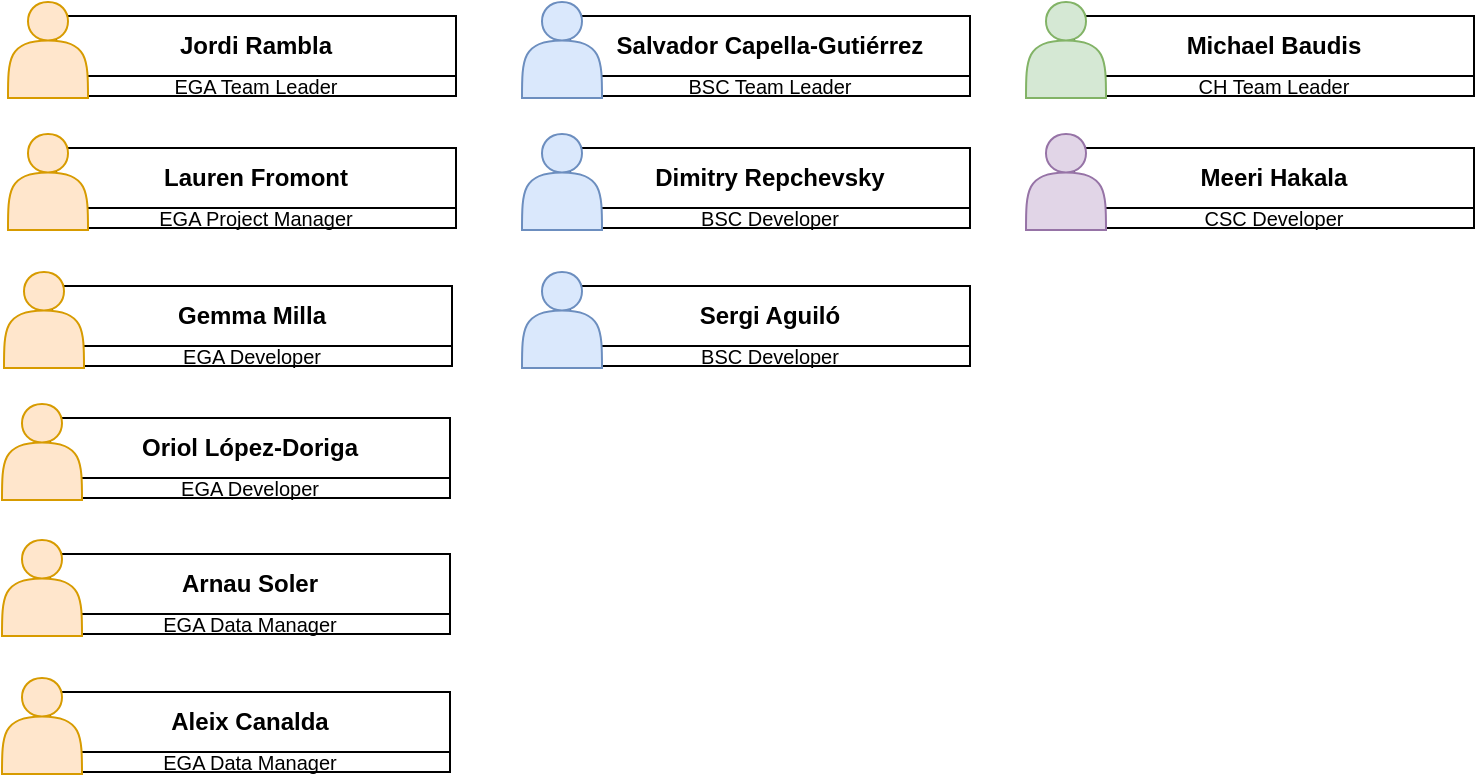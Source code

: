 <mxfile version="21.1.8" type="github">
  <diagram name="Página-1" id="jWEhTHAYosUpWfs6-m_m">
    <mxGraphModel dx="954" dy="559" grid="1" gridSize="10" guides="1" tooltips="1" connect="1" arrows="1" fold="1" page="1" pageScale="1" pageWidth="827" pageHeight="1169" math="0" shadow="0">
      <root>
        <mxCell id="0" />
        <mxCell id="1" parent="0" />
        <mxCell id="XjQ97yaPdQ1Qtbp-YtoY-8" value="" style="group" vertex="1" connectable="0" parent="1">
          <mxGeometry x="13" y="40" width="224" height="48" as="geometry" />
        </mxCell>
        <mxCell id="XjQ97yaPdQ1Qtbp-YtoY-7" value="&lt;span&gt;&lt;font style=&quot;font-size: 10px;&quot;&gt;EGA Team Leader&lt;/font&gt;&lt;/span&gt;" style="rounded=0;whiteSpace=wrap;html=1;fontStyle=0" vertex="1" parent="XjQ97yaPdQ1Qtbp-YtoY-8">
          <mxGeometry x="24" y="37" width="200" height="10" as="geometry" />
        </mxCell>
        <mxCell id="XjQ97yaPdQ1Qtbp-YtoY-5" value="Jordi Rambla" style="rounded=0;whiteSpace=wrap;html=1;fontStyle=1" vertex="1" parent="XjQ97yaPdQ1Qtbp-YtoY-8">
          <mxGeometry x="24" y="7" width="200" height="30" as="geometry" />
        </mxCell>
        <mxCell id="XjQ97yaPdQ1Qtbp-YtoY-3" value="" style="shape=actor;whiteSpace=wrap;html=1;fillColor=#ffe6cc;strokeColor=#d79b00;" vertex="1" parent="XjQ97yaPdQ1Qtbp-YtoY-8">
          <mxGeometry width="40" height="48" as="geometry" />
        </mxCell>
        <mxCell id="XjQ97yaPdQ1Qtbp-YtoY-9" value="" style="group" vertex="1" connectable="0" parent="1">
          <mxGeometry x="270" y="40" width="224" height="48" as="geometry" />
        </mxCell>
        <mxCell id="XjQ97yaPdQ1Qtbp-YtoY-10" value="&lt;span&gt;&lt;font style=&quot;font-size: 10px;&quot;&gt;BSC Team Leader&lt;/font&gt;&lt;/span&gt;" style="rounded=0;whiteSpace=wrap;html=1;fontStyle=0" vertex="1" parent="XjQ97yaPdQ1Qtbp-YtoY-9">
          <mxGeometry x="24" y="37" width="200" height="10" as="geometry" />
        </mxCell>
        <mxCell id="XjQ97yaPdQ1Qtbp-YtoY-11" value="Salvador Capella-Gutiérrez" style="rounded=0;whiteSpace=wrap;html=1;fontStyle=1" vertex="1" parent="XjQ97yaPdQ1Qtbp-YtoY-9">
          <mxGeometry x="24" y="7" width="200" height="30" as="geometry" />
        </mxCell>
        <mxCell id="XjQ97yaPdQ1Qtbp-YtoY-12" value="" style="shape=actor;whiteSpace=wrap;html=1;fillColor=#dae8fc;strokeColor=#6c8ebf;" vertex="1" parent="XjQ97yaPdQ1Qtbp-YtoY-9">
          <mxGeometry width="40" height="48" as="geometry" />
        </mxCell>
        <mxCell id="XjQ97yaPdQ1Qtbp-YtoY-17" value="" style="group" vertex="1" connectable="0" parent="1">
          <mxGeometry x="13" y="106" width="224" height="48" as="geometry" />
        </mxCell>
        <mxCell id="XjQ97yaPdQ1Qtbp-YtoY-18" value="&lt;span&gt;&lt;font style=&quot;font-size: 10px;&quot;&gt;EGA Project Manager&lt;/font&gt;&lt;/span&gt;" style="rounded=0;whiteSpace=wrap;html=1;fontStyle=0" vertex="1" parent="XjQ97yaPdQ1Qtbp-YtoY-17">
          <mxGeometry x="24" y="37" width="200" height="10" as="geometry" />
        </mxCell>
        <mxCell id="XjQ97yaPdQ1Qtbp-YtoY-19" value="Lauren Fromont" style="rounded=0;whiteSpace=wrap;html=1;fontStyle=1" vertex="1" parent="XjQ97yaPdQ1Qtbp-YtoY-17">
          <mxGeometry x="24" y="7" width="200" height="30" as="geometry" />
        </mxCell>
        <mxCell id="XjQ97yaPdQ1Qtbp-YtoY-20" value="" style="shape=actor;whiteSpace=wrap;html=1;fillColor=#ffe6cc;strokeColor=#d79b00;" vertex="1" parent="XjQ97yaPdQ1Qtbp-YtoY-17">
          <mxGeometry width="40" height="48" as="geometry" />
        </mxCell>
        <mxCell id="XjQ97yaPdQ1Qtbp-YtoY-21" value="" style="group" vertex="1" connectable="0" parent="1">
          <mxGeometry x="270" y="106" width="224" height="48" as="geometry" />
        </mxCell>
        <mxCell id="XjQ97yaPdQ1Qtbp-YtoY-22" value="&lt;span&gt;&lt;font style=&quot;font-size: 10px;&quot;&gt;BSC Developer&lt;/font&gt;&lt;/span&gt;" style="rounded=0;whiteSpace=wrap;html=1;fontStyle=0" vertex="1" parent="XjQ97yaPdQ1Qtbp-YtoY-21">
          <mxGeometry x="24" y="37" width="200" height="10" as="geometry" />
        </mxCell>
        <mxCell id="XjQ97yaPdQ1Qtbp-YtoY-23" value="Dimitry Repchevsky" style="rounded=0;whiteSpace=wrap;html=1;fontStyle=1" vertex="1" parent="XjQ97yaPdQ1Qtbp-YtoY-21">
          <mxGeometry x="24" y="7" width="200" height="30" as="geometry" />
        </mxCell>
        <mxCell id="XjQ97yaPdQ1Qtbp-YtoY-24" value="" style="shape=actor;whiteSpace=wrap;html=1;fillColor=#dae8fc;strokeColor=#6c8ebf;" vertex="1" parent="XjQ97yaPdQ1Qtbp-YtoY-21">
          <mxGeometry width="40" height="48" as="geometry" />
        </mxCell>
        <mxCell id="XjQ97yaPdQ1Qtbp-YtoY-25" value="" style="group" vertex="1" connectable="0" parent="1">
          <mxGeometry x="270" y="175" width="224" height="48" as="geometry" />
        </mxCell>
        <mxCell id="XjQ97yaPdQ1Qtbp-YtoY-26" value="&lt;span&gt;&lt;font style=&quot;font-size: 10px;&quot;&gt;BSC Developer&lt;/font&gt;&lt;/span&gt;" style="rounded=0;whiteSpace=wrap;html=1;fontStyle=0" vertex="1" parent="XjQ97yaPdQ1Qtbp-YtoY-25">
          <mxGeometry x="24" y="37" width="200" height="10" as="geometry" />
        </mxCell>
        <mxCell id="XjQ97yaPdQ1Qtbp-YtoY-27" value="Sergi Aguiló" style="rounded=0;whiteSpace=wrap;html=1;fontStyle=1" vertex="1" parent="XjQ97yaPdQ1Qtbp-YtoY-25">
          <mxGeometry x="24" y="7" width="200" height="30" as="geometry" />
        </mxCell>
        <mxCell id="XjQ97yaPdQ1Qtbp-YtoY-28" value="" style="shape=actor;whiteSpace=wrap;html=1;fillColor=#dae8fc;strokeColor=#6c8ebf;" vertex="1" parent="XjQ97yaPdQ1Qtbp-YtoY-25">
          <mxGeometry width="40" height="48" as="geometry" />
        </mxCell>
        <mxCell id="XjQ97yaPdQ1Qtbp-YtoY-29" value="" style="group" vertex="1" connectable="0" parent="1">
          <mxGeometry x="11" y="175" width="224" height="48" as="geometry" />
        </mxCell>
        <mxCell id="XjQ97yaPdQ1Qtbp-YtoY-30" value="&lt;span&gt;&lt;font style=&quot;font-size: 10px;&quot;&gt;EGA Developer&lt;/font&gt;&lt;/span&gt;" style="rounded=0;whiteSpace=wrap;html=1;fontStyle=0" vertex="1" parent="XjQ97yaPdQ1Qtbp-YtoY-29">
          <mxGeometry x="24" y="37" width="200" height="10" as="geometry" />
        </mxCell>
        <mxCell id="XjQ97yaPdQ1Qtbp-YtoY-31" value="Gemma Milla" style="rounded=0;whiteSpace=wrap;html=1;fontStyle=1" vertex="1" parent="XjQ97yaPdQ1Qtbp-YtoY-29">
          <mxGeometry x="24" y="7" width="200" height="30" as="geometry" />
        </mxCell>
        <mxCell id="XjQ97yaPdQ1Qtbp-YtoY-32" value="" style="shape=actor;whiteSpace=wrap;html=1;fillColor=#ffe6cc;strokeColor=#d79b00;" vertex="1" parent="XjQ97yaPdQ1Qtbp-YtoY-29">
          <mxGeometry width="40" height="48" as="geometry" />
        </mxCell>
        <mxCell id="XjQ97yaPdQ1Qtbp-YtoY-33" value="" style="group" vertex="1" connectable="0" parent="1">
          <mxGeometry x="10" y="241" width="224" height="48" as="geometry" />
        </mxCell>
        <mxCell id="XjQ97yaPdQ1Qtbp-YtoY-34" value="&lt;span&gt;&lt;font style=&quot;font-size: 10px;&quot;&gt;EGA Developer&lt;/font&gt;&lt;/span&gt;" style="rounded=0;whiteSpace=wrap;html=1;fontStyle=0" vertex="1" parent="XjQ97yaPdQ1Qtbp-YtoY-33">
          <mxGeometry x="24" y="37" width="200" height="10" as="geometry" />
        </mxCell>
        <mxCell id="XjQ97yaPdQ1Qtbp-YtoY-35" value="Oriol López-Doriga" style="rounded=0;whiteSpace=wrap;html=1;fontStyle=1" vertex="1" parent="XjQ97yaPdQ1Qtbp-YtoY-33">
          <mxGeometry x="24" y="7" width="200" height="30" as="geometry" />
        </mxCell>
        <mxCell id="XjQ97yaPdQ1Qtbp-YtoY-36" value="" style="shape=actor;whiteSpace=wrap;html=1;fillColor=#ffe6cc;strokeColor=#d79b00;" vertex="1" parent="XjQ97yaPdQ1Qtbp-YtoY-33">
          <mxGeometry width="40" height="48" as="geometry" />
        </mxCell>
        <mxCell id="XjQ97yaPdQ1Qtbp-YtoY-37" value="" style="group" vertex="1" connectable="0" parent="1">
          <mxGeometry x="10" y="309" width="224" height="48" as="geometry" />
        </mxCell>
        <mxCell id="XjQ97yaPdQ1Qtbp-YtoY-38" value="&lt;span&gt;&lt;font style=&quot;font-size: 10px;&quot;&gt;EGA Data Manager&lt;/font&gt;&lt;/span&gt;" style="rounded=0;whiteSpace=wrap;html=1;fontStyle=0" vertex="1" parent="XjQ97yaPdQ1Qtbp-YtoY-37">
          <mxGeometry x="24" y="37" width="200" height="10" as="geometry" />
        </mxCell>
        <mxCell id="XjQ97yaPdQ1Qtbp-YtoY-39" value="Arnau Soler" style="rounded=0;whiteSpace=wrap;html=1;fontStyle=1" vertex="1" parent="XjQ97yaPdQ1Qtbp-YtoY-37">
          <mxGeometry x="24" y="7" width="200" height="30" as="geometry" />
        </mxCell>
        <mxCell id="XjQ97yaPdQ1Qtbp-YtoY-40" value="" style="shape=actor;whiteSpace=wrap;html=1;fillColor=#ffe6cc;strokeColor=#d79b00;" vertex="1" parent="XjQ97yaPdQ1Qtbp-YtoY-37">
          <mxGeometry width="40" height="48" as="geometry" />
        </mxCell>
        <mxCell id="XjQ97yaPdQ1Qtbp-YtoY-41" value="" style="group" vertex="1" connectable="0" parent="1">
          <mxGeometry x="10" y="378" width="224" height="48" as="geometry" />
        </mxCell>
        <mxCell id="XjQ97yaPdQ1Qtbp-YtoY-42" value="&lt;span&gt;&lt;font style=&quot;font-size: 10px;&quot;&gt;EGA Data Manager&lt;/font&gt;&lt;/span&gt;" style="rounded=0;whiteSpace=wrap;html=1;fontStyle=0" vertex="1" parent="XjQ97yaPdQ1Qtbp-YtoY-41">
          <mxGeometry x="24" y="37" width="200" height="10" as="geometry" />
        </mxCell>
        <mxCell id="XjQ97yaPdQ1Qtbp-YtoY-43" value="Aleix Canalda" style="rounded=0;whiteSpace=wrap;html=1;fontStyle=1" vertex="1" parent="XjQ97yaPdQ1Qtbp-YtoY-41">
          <mxGeometry x="24" y="7" width="200" height="30" as="geometry" />
        </mxCell>
        <mxCell id="XjQ97yaPdQ1Qtbp-YtoY-44" value="" style="shape=actor;whiteSpace=wrap;html=1;fillColor=#ffe6cc;strokeColor=#d79b00;" vertex="1" parent="XjQ97yaPdQ1Qtbp-YtoY-41">
          <mxGeometry width="40" height="48" as="geometry" />
        </mxCell>
        <mxCell id="XjQ97yaPdQ1Qtbp-YtoY-45" value="" style="group" vertex="1" connectable="0" parent="1">
          <mxGeometry x="522" y="40" width="224" height="48" as="geometry" />
        </mxCell>
        <mxCell id="XjQ97yaPdQ1Qtbp-YtoY-46" value="&lt;span&gt;&lt;font style=&quot;font-size: 10px;&quot;&gt;CH Team Leader&lt;/font&gt;&lt;/span&gt;" style="rounded=0;whiteSpace=wrap;html=1;fontStyle=0" vertex="1" parent="XjQ97yaPdQ1Qtbp-YtoY-45">
          <mxGeometry x="24" y="37" width="200" height="10" as="geometry" />
        </mxCell>
        <mxCell id="XjQ97yaPdQ1Qtbp-YtoY-47" value="Michael Baudis" style="rounded=0;whiteSpace=wrap;html=1;fontStyle=1" vertex="1" parent="XjQ97yaPdQ1Qtbp-YtoY-45">
          <mxGeometry x="24" y="7" width="200" height="30" as="geometry" />
        </mxCell>
        <mxCell id="XjQ97yaPdQ1Qtbp-YtoY-48" value="" style="shape=actor;whiteSpace=wrap;html=1;fillColor=#d5e8d4;strokeColor=#82b366;" vertex="1" parent="XjQ97yaPdQ1Qtbp-YtoY-45">
          <mxGeometry width="40" height="48" as="geometry" />
        </mxCell>
        <mxCell id="XjQ97yaPdQ1Qtbp-YtoY-49" value="" style="group" vertex="1" connectable="0" parent="1">
          <mxGeometry x="522" y="106" width="224" height="48" as="geometry" />
        </mxCell>
        <mxCell id="XjQ97yaPdQ1Qtbp-YtoY-50" value="&lt;span&gt;&lt;font style=&quot;font-size: 10px;&quot;&gt;CSC Developer&lt;/font&gt;&lt;/span&gt;" style="rounded=0;whiteSpace=wrap;html=1;fontStyle=0" vertex="1" parent="XjQ97yaPdQ1Qtbp-YtoY-49">
          <mxGeometry x="24" y="37" width="200" height="10" as="geometry" />
        </mxCell>
        <mxCell id="XjQ97yaPdQ1Qtbp-YtoY-51" value="Meeri Hakala" style="rounded=0;whiteSpace=wrap;html=1;fontStyle=1" vertex="1" parent="XjQ97yaPdQ1Qtbp-YtoY-49">
          <mxGeometry x="24" y="7" width="200" height="30" as="geometry" />
        </mxCell>
        <mxCell id="XjQ97yaPdQ1Qtbp-YtoY-52" value="" style="shape=actor;whiteSpace=wrap;html=1;fillColor=#e1d5e7;strokeColor=#9673a6;" vertex="1" parent="XjQ97yaPdQ1Qtbp-YtoY-49">
          <mxGeometry width="40" height="48" as="geometry" />
        </mxCell>
      </root>
    </mxGraphModel>
  </diagram>
</mxfile>
